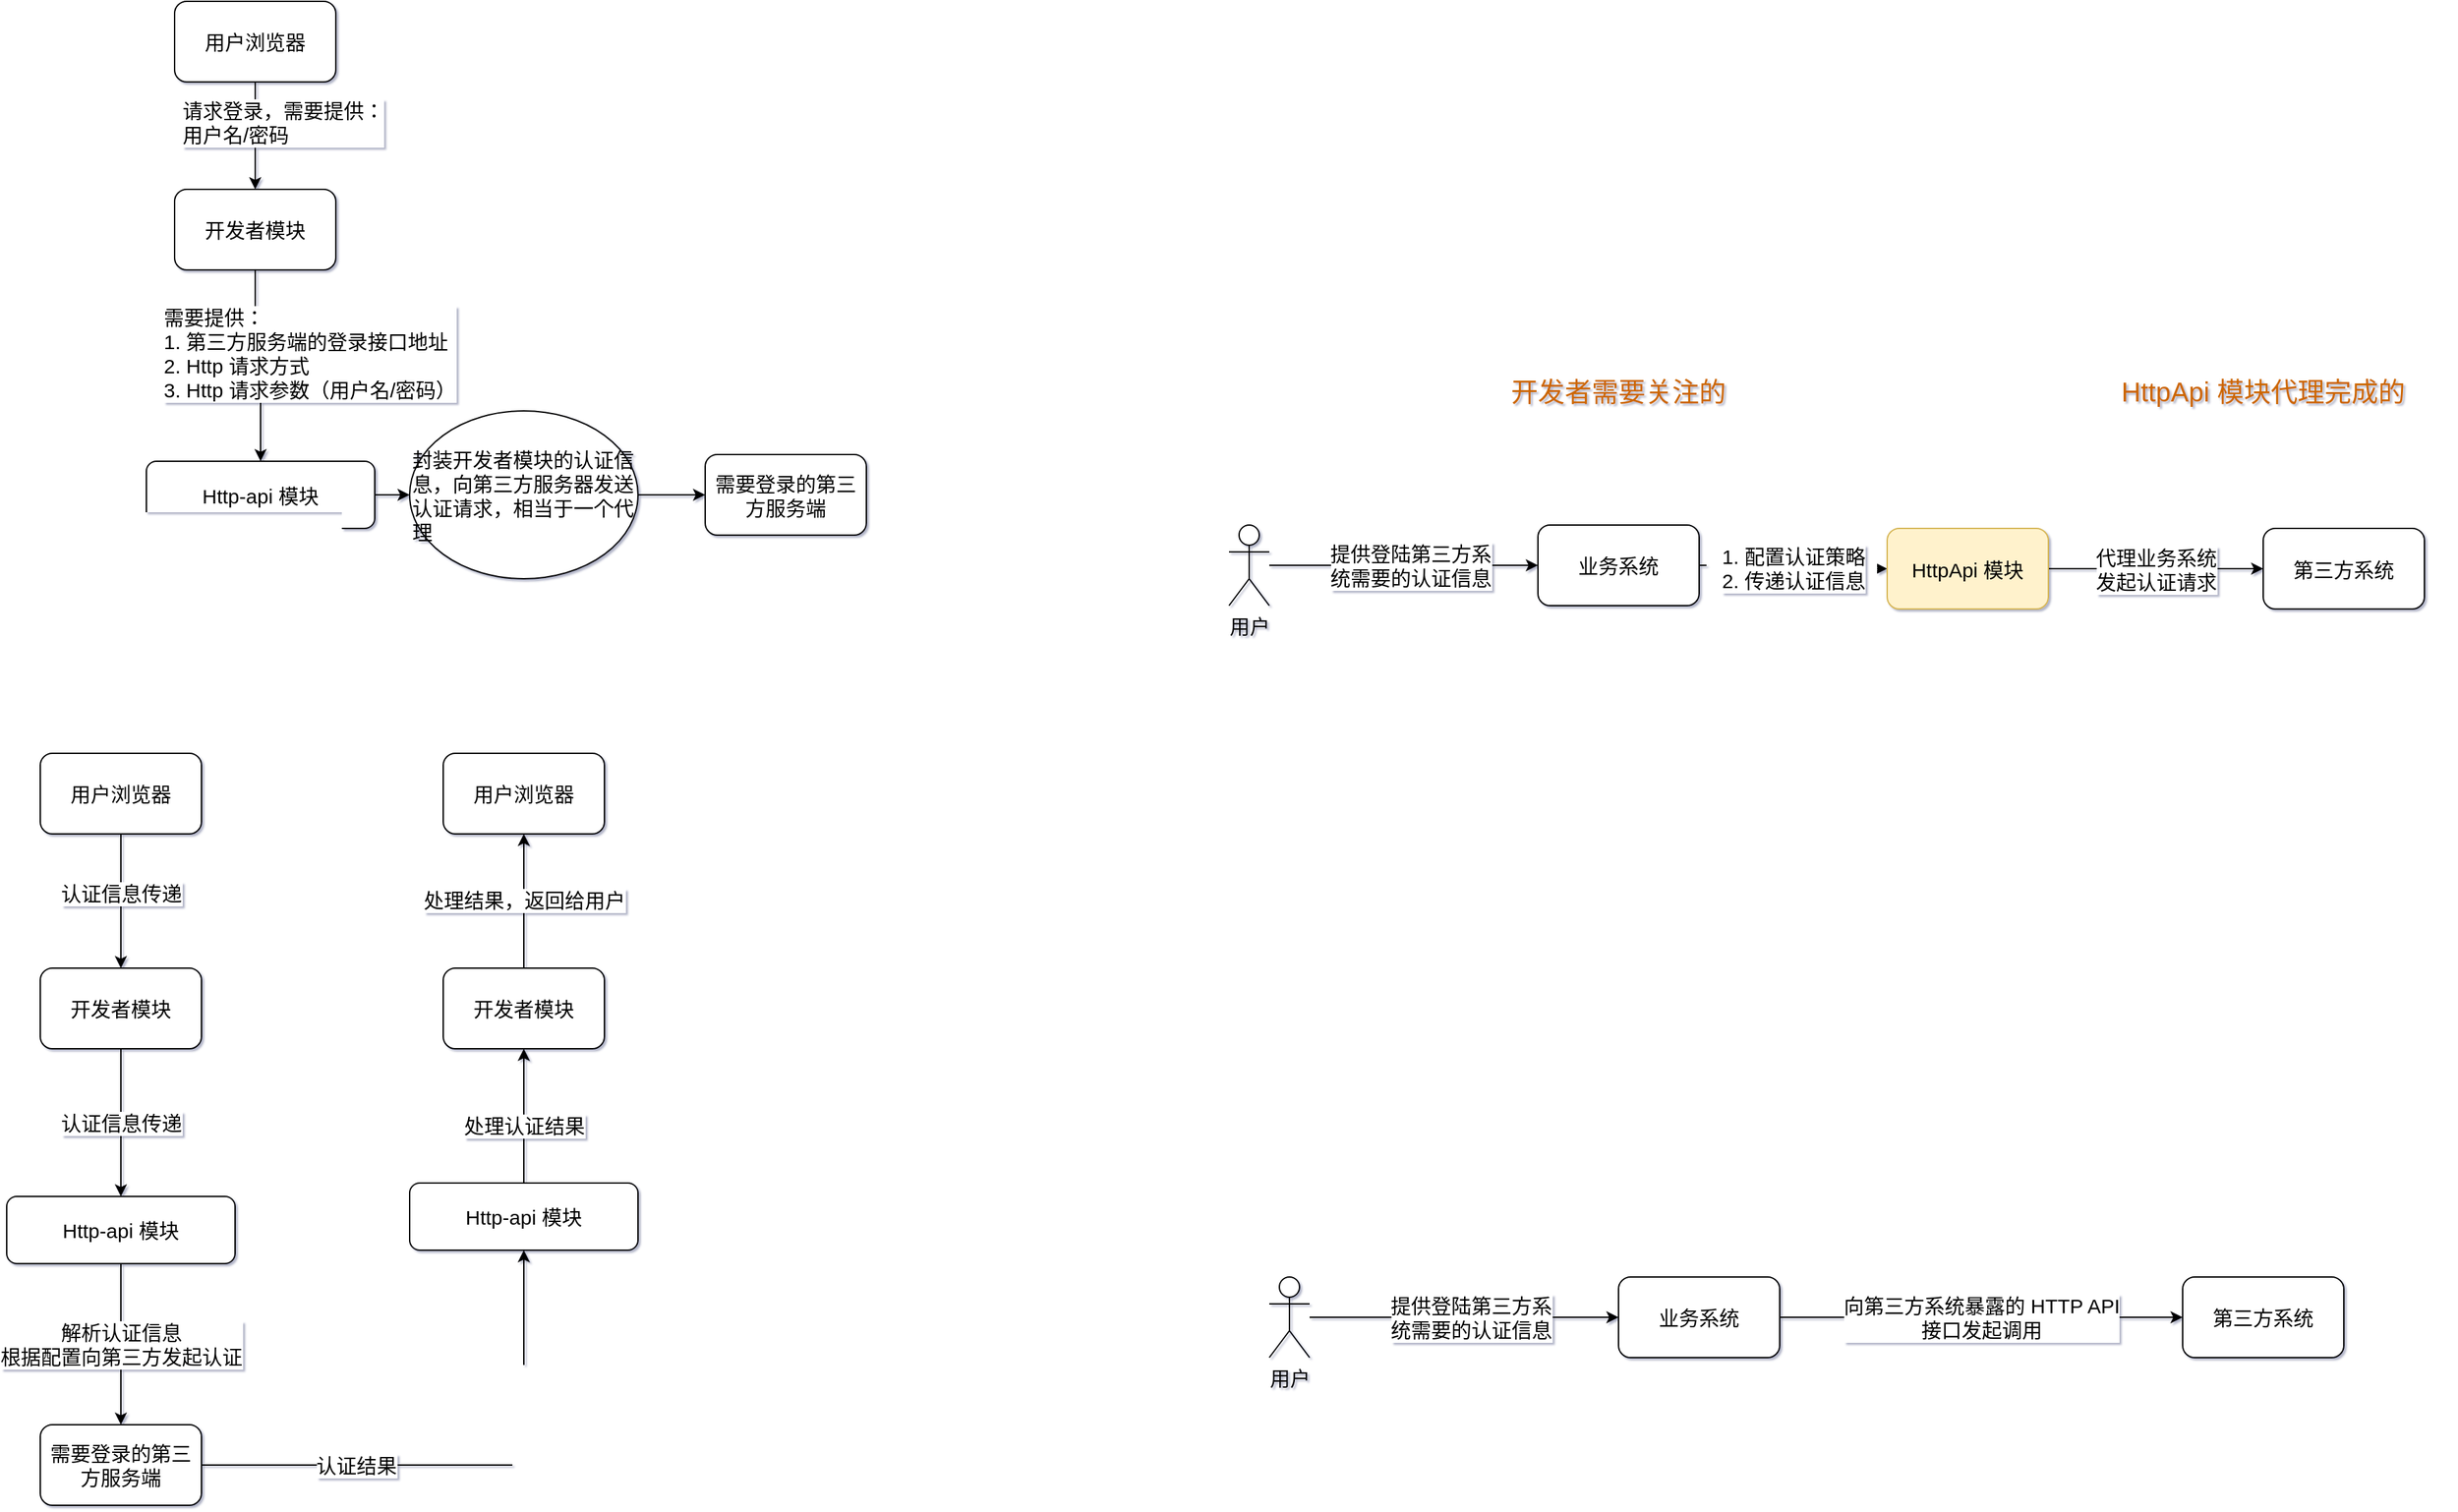 <mxfile version="14.9.5" type="github">
  <diagram id="p_AuhkS08W-NJMHdNWWe" name="Page-1">
    <mxGraphModel dx="1212" dy="651" grid="1" gridSize="10" guides="1" tooltips="1" connect="1" arrows="1" fold="1" page="0" pageScale="1" pageWidth="980" pageHeight="1390" math="0" shadow="1">
      <root>
        <mxCell id="0" />
        <mxCell id="1" parent="0" />
        <mxCell id="_l9vlkcQ-5JWNDTTZ1Og-11" value="" style="endArrow=none;dashed=1;html=1;strokeWidth=4;fontSize=15;fillColor=#d5e8d4;strokeColor=#82b366;" parent="1" edge="1">
          <mxGeometry width="50" height="50" relative="1" as="geometry">
            <mxPoint x="1599.5" y="900" as="sourcePoint" />
            <mxPoint x="1599.5" y="440" as="targetPoint" />
          </mxGeometry>
        </mxCell>
        <mxCell id="QOy7W9CVPE825VVzmBQF-8" style="edgeStyle=orthogonalEdgeStyle;rounded=0;orthogonalLoop=1;jettySize=auto;html=1;fontSize=15;" parent="1" source="QOy7W9CVPE825VVzmBQF-1" target="QOy7W9CVPE825VVzmBQF-2" edge="1">
          <mxGeometry relative="1" as="geometry" />
        </mxCell>
        <mxCell id="QOy7W9CVPE825VVzmBQF-9" value="需要提供：&lt;br style=&quot;font-size: 15px;&quot;&gt;1. 第三方服务端的登录接口地址&lt;br style=&quot;font-size: 15px;&quot;&gt;2. Http 请求方式&lt;br style=&quot;font-size: 15px;&quot;&gt;3. Http 请求参数（用户名/密码）" style="edgeLabel;html=1;align=left;verticalAlign=middle;resizable=0;points=[];fontSize=15;" parent="QOy7W9CVPE825VVzmBQF-8" vertex="1" connectable="0">
          <mxGeometry x="-0.154" relative="1" as="geometry">
            <mxPoint x="-70" as="offset" />
          </mxGeometry>
        </mxCell>
        <mxCell id="QOy7W9CVPE825VVzmBQF-1" value="开发者模块" style="rounded=1;whiteSpace=wrap;html=1;fontSize=15;" parent="1" vertex="1">
          <mxGeometry x="265" y="360" width="120" height="60" as="geometry" />
        </mxCell>
        <mxCell id="QOy7W9CVPE825VVzmBQF-15" style="edgeStyle=orthogonalEdgeStyle;rounded=0;orthogonalLoop=1;jettySize=auto;html=1;entryX=0;entryY=0.5;entryDx=0;entryDy=0;fontSize=15;" parent="1" source="QOy7W9CVPE825VVzmBQF-2" target="QOy7W9CVPE825VVzmBQF-12" edge="1">
          <mxGeometry relative="1" as="geometry" />
        </mxCell>
        <mxCell id="QOy7W9CVPE825VVzmBQF-2" value="Http-api 模块" style="rounded=1;whiteSpace=wrap;html=1;fontSize=15;" parent="1" vertex="1">
          <mxGeometry x="244" y="562.5" width="170" height="50" as="geometry" />
        </mxCell>
        <mxCell id="QOy7W9CVPE825VVzmBQF-3" value="需要登录的第三方服务端" style="rounded=1;whiteSpace=wrap;html=1;fontSize=15;" parent="1" vertex="1">
          <mxGeometry x="660" y="557.5" width="120" height="60" as="geometry" />
        </mxCell>
        <mxCell id="QOy7W9CVPE825VVzmBQF-5" style="edgeStyle=orthogonalEdgeStyle;rounded=0;orthogonalLoop=1;jettySize=auto;html=1;fontSize=15;" parent="1" source="QOy7W9CVPE825VVzmBQF-4" target="QOy7W9CVPE825VVzmBQF-1" edge="1">
          <mxGeometry relative="1" as="geometry" />
        </mxCell>
        <mxCell id="QOy7W9CVPE825VVzmBQF-6" value="请求登录，需要提供：&lt;br style=&quot;font-size: 15px;&quot;&gt;用户名/密码" style="edgeLabel;html=1;align=left;verticalAlign=middle;resizable=0;points=[];fontSize=15;" parent="QOy7W9CVPE825VVzmBQF-5" vertex="1" connectable="0">
          <mxGeometry x="-0.354" y="1" relative="1" as="geometry">
            <mxPoint x="-57" y="4" as="offset" />
          </mxGeometry>
        </mxCell>
        <mxCell id="QOy7W9CVPE825VVzmBQF-4" value="用户浏览器" style="rounded=1;whiteSpace=wrap;html=1;fontSize=15;" parent="1" vertex="1">
          <mxGeometry x="265" y="220" width="120" height="60" as="geometry" />
        </mxCell>
        <mxCell id="QOy7W9CVPE825VVzmBQF-17" style="edgeStyle=orthogonalEdgeStyle;rounded=0;orthogonalLoop=1;jettySize=auto;html=1;exitX=1;exitY=0.5;exitDx=0;exitDy=0;entryX=0;entryY=0.5;entryDx=0;entryDy=0;fontSize=15;" parent="1" source="QOy7W9CVPE825VVzmBQF-12" target="QOy7W9CVPE825VVzmBQF-3" edge="1">
          <mxGeometry relative="1" as="geometry" />
        </mxCell>
        <mxCell id="QOy7W9CVPE825VVzmBQF-12" value="&lt;font style=&quot;font-size: 15px;&quot;&gt;封装开发者模块的认证信息，向第三方服务器发送认证请求，相当于一个代理&lt;/font&gt;" style="ellipse;whiteSpace=wrap;html=1;align=left;fontSize=15;" parent="1" vertex="1">
          <mxGeometry x="440" y="525" width="170" height="125" as="geometry" />
        </mxCell>
        <mxCell id="v0BDX90ooCMmWKhYHN8K-5" style="edgeStyle=orthogonalEdgeStyle;rounded=0;orthogonalLoop=1;jettySize=auto;html=1;entryX=0.5;entryY=0;entryDx=0;entryDy=0;fontSize=15;" parent="1" source="v0BDX90ooCMmWKhYHN8K-1" target="v0BDX90ooCMmWKhYHN8K-2" edge="1">
          <mxGeometry relative="1" as="geometry" />
        </mxCell>
        <mxCell id="v0BDX90ooCMmWKhYHN8K-6" value="认证信息传递" style="edgeLabel;html=1;align=center;verticalAlign=middle;resizable=0;points=[];fontSize=15;" parent="v0BDX90ooCMmWKhYHN8K-5" vertex="1" connectable="0">
          <mxGeometry x="-0.399" y="-1" relative="1" as="geometry">
            <mxPoint x="1" y="14" as="offset" />
          </mxGeometry>
        </mxCell>
        <mxCell id="v0BDX90ooCMmWKhYHN8K-1" value="用户浏览器" style="rounded=1;whiteSpace=wrap;html=1;fontSize=15;" parent="1" vertex="1">
          <mxGeometry x="165" y="780" width="120" height="60" as="geometry" />
        </mxCell>
        <mxCell id="CJJ12qJy6CefM_HKYV5f-1" value="&lt;font style=&quot;font-size: 15px&quot;&gt;认证信息传递&lt;/font&gt;" style="edgeStyle=orthogonalEdgeStyle;rounded=0;orthogonalLoop=1;jettySize=auto;html=1;" edge="1" parent="1" source="v0BDX90ooCMmWKhYHN8K-2" target="v0BDX90ooCMmWKhYHN8K-3">
          <mxGeometry relative="1" as="geometry" />
        </mxCell>
        <mxCell id="v0BDX90ooCMmWKhYHN8K-2" value="开发者模块" style="rounded=1;whiteSpace=wrap;html=1;fontSize=15;" parent="1" vertex="1">
          <mxGeometry x="165" y="940" width="120" height="60" as="geometry" />
        </mxCell>
        <mxCell id="v0BDX90ooCMmWKhYHN8K-10" style="edgeStyle=orthogonalEdgeStyle;rounded=0;orthogonalLoop=1;jettySize=auto;html=1;fontSize=15;" parent="1" source="v0BDX90ooCMmWKhYHN8K-3" target="v0BDX90ooCMmWKhYHN8K-4" edge="1">
          <mxGeometry relative="1" as="geometry" />
        </mxCell>
        <mxCell id="v0BDX90ooCMmWKhYHN8K-12" value="解析认证信息&lt;br&gt;根据配置向第三方发起认证" style="edgeLabel;html=1;align=center;verticalAlign=middle;resizable=0;points=[];fontSize=15;" parent="v0BDX90ooCMmWKhYHN8K-10" vertex="1" connectable="0">
          <mxGeometry x="-0.199" y="1" relative="1" as="geometry">
            <mxPoint x="-1" y="12" as="offset" />
          </mxGeometry>
        </mxCell>
        <mxCell id="v0BDX90ooCMmWKhYHN8K-3" value="Http-api 模块" style="rounded=1;whiteSpace=wrap;html=1;fontSize=15;" parent="1" vertex="1">
          <mxGeometry x="140" y="1110" width="170" height="50" as="geometry" />
        </mxCell>
        <mxCell id="v0BDX90ooCMmWKhYHN8K-13" style="edgeStyle=orthogonalEdgeStyle;rounded=0;orthogonalLoop=1;jettySize=auto;html=1;exitX=1;exitY=0.5;exitDx=0;exitDy=0;entryX=0.5;entryY=1;entryDx=0;entryDy=0;fontSize=15;" parent="1" source="v0BDX90ooCMmWKhYHN8K-4" target="v0BDX90ooCMmWKhYHN8K-14" edge="1">
          <mxGeometry relative="1" as="geometry">
            <mxPoint x="725" y="1180" as="targetPoint" />
          </mxGeometry>
        </mxCell>
        <mxCell id="v0BDX90ooCMmWKhYHN8K-15" value="认证结果" style="edgeLabel;html=1;align=center;verticalAlign=middle;resizable=0;points=[];fontSize=15;" parent="v0BDX90ooCMmWKhYHN8K-13" vertex="1" connectable="0">
          <mxGeometry x="-0.193" relative="1" as="geometry">
            <mxPoint x="-47" as="offset" />
          </mxGeometry>
        </mxCell>
        <mxCell id="v0BDX90ooCMmWKhYHN8K-4" value="需要登录的第三方服务端" style="rounded=1;whiteSpace=wrap;html=1;fontSize=15;" parent="1" vertex="1">
          <mxGeometry x="165" y="1280" width="120" height="60" as="geometry" />
        </mxCell>
        <mxCell id="v0BDX90ooCMmWKhYHN8K-16" value="" style="edgeStyle=orthogonalEdgeStyle;rounded=0;orthogonalLoop=1;jettySize=auto;html=1;fontSize=15;" parent="1" source="v0BDX90ooCMmWKhYHN8K-14" target="v0BDX90ooCMmWKhYHN8K-17" edge="1">
          <mxGeometry x="-0.417" relative="1" as="geometry">
            <mxPoint x="525" y="1040" as="targetPoint" />
            <mxPoint as="offset" />
          </mxGeometry>
        </mxCell>
        <mxCell id="v0BDX90ooCMmWKhYHN8K-18" value="处理认证结果" style="edgeLabel;html=1;align=center;verticalAlign=middle;resizable=0;points=[];fontSize=15;" parent="v0BDX90ooCMmWKhYHN8K-16" vertex="1" connectable="0">
          <mxGeometry x="0.665" y="-1" relative="1" as="geometry">
            <mxPoint x="-1" y="40" as="offset" />
          </mxGeometry>
        </mxCell>
        <mxCell id="v0BDX90ooCMmWKhYHN8K-14" value="Http-api 模块" style="rounded=1;whiteSpace=wrap;html=1;fontSize=15;" parent="1" vertex="1">
          <mxGeometry x="440" y="1100" width="170" height="50" as="geometry" />
        </mxCell>
        <mxCell id="v0BDX90ooCMmWKhYHN8K-19" style="edgeStyle=orthogonalEdgeStyle;rounded=0;orthogonalLoop=1;jettySize=auto;html=1;entryX=0.5;entryY=1;entryDx=0;entryDy=0;fontSize=15;" parent="1" source="v0BDX90ooCMmWKhYHN8K-17" target="v0BDX90ooCMmWKhYHN8K-21" edge="1">
          <mxGeometry relative="1" as="geometry">
            <mxPoint x="510" y="790" as="targetPoint" />
          </mxGeometry>
        </mxCell>
        <mxCell id="v0BDX90ooCMmWKhYHN8K-20" value="处理结果，返回给用户" style="edgeLabel;html=1;align=center;verticalAlign=middle;resizable=0;points=[];fontSize=15;" parent="v0BDX90ooCMmWKhYHN8K-19" vertex="1" connectable="0">
          <mxGeometry x="0.183" relative="1" as="geometry">
            <mxPoint y="8" as="offset" />
          </mxGeometry>
        </mxCell>
        <mxCell id="v0BDX90ooCMmWKhYHN8K-17" value="开发者模块" style="rounded=1;whiteSpace=wrap;html=1;fontSize=15;" parent="1" vertex="1">
          <mxGeometry x="465" y="940" width="120" height="60" as="geometry" />
        </mxCell>
        <mxCell id="v0BDX90ooCMmWKhYHN8K-21" value="用户浏览器" style="rounded=1;whiteSpace=wrap;html=1;fontSize=15;" parent="1" vertex="1">
          <mxGeometry x="465" y="780" width="120" height="60" as="geometry" />
        </mxCell>
        <mxCell id="_l9vlkcQ-5JWNDTTZ1Og-5" value="提供登陆第三方系&lt;br style=&quot;font-size: 15px;&quot;&gt;统需要的认证信息" style="edgeStyle=orthogonalEdgeStyle;rounded=0;orthogonalLoop=1;jettySize=auto;html=1;entryX=0;entryY=0.5;entryDx=0;entryDy=0;fontSize=15;" parent="1" source="_l9vlkcQ-5JWNDTTZ1Og-3" target="_l9vlkcQ-5JWNDTTZ1Og-4" edge="1">
          <mxGeometry x="0.043" relative="1" as="geometry">
            <mxPoint as="offset" />
          </mxGeometry>
        </mxCell>
        <mxCell id="_l9vlkcQ-5JWNDTTZ1Og-3" value="用户" style="shape=umlActor;verticalLabelPosition=bottom;verticalAlign=top;html=1;outlineConnect=0;fontSize=15;" parent="1" vertex="1">
          <mxGeometry x="1050" y="610" width="30" height="60" as="geometry" />
        </mxCell>
        <mxCell id="_l9vlkcQ-5JWNDTTZ1Og-7" value="1. 配置认证策略&lt;br style=&quot;font-size: 15px;&quot;&gt;2. 传递认证信息" style="edgeStyle=orthogonalEdgeStyle;rounded=0;orthogonalLoop=1;jettySize=auto;html=1;entryX=0;entryY=0.5;entryDx=0;entryDy=0;fontSize=15;" parent="1" source="_l9vlkcQ-5JWNDTTZ1Og-4" target="_l9vlkcQ-5JWNDTTZ1Og-6" edge="1">
          <mxGeometry relative="1" as="geometry" />
        </mxCell>
        <mxCell id="_l9vlkcQ-5JWNDTTZ1Og-4" value="业务系统" style="rounded=1;whiteSpace=wrap;html=1;fontSize=15;" parent="1" vertex="1">
          <mxGeometry x="1280" y="610" width="120" height="60" as="geometry" />
        </mxCell>
        <mxCell id="_l9vlkcQ-5JWNDTTZ1Og-10" value="代理业务系统&lt;br style=&quot;font-size: 15px&quot;&gt;发起认证请求" style="edgeStyle=orthogonalEdgeStyle;rounded=0;orthogonalLoop=1;jettySize=auto;html=1;fontSize=15;" parent="1" source="_l9vlkcQ-5JWNDTTZ1Og-6" target="_l9vlkcQ-5JWNDTTZ1Og-9" edge="1">
          <mxGeometry relative="1" as="geometry" />
        </mxCell>
        <mxCell id="_l9vlkcQ-5JWNDTTZ1Og-6" value="HttpApi 模块" style="rounded=1;whiteSpace=wrap;html=1;fontSize=15;fillColor=#fff2cc;strokeColor=#d6b656;" parent="1" vertex="1">
          <mxGeometry x="1540" y="612.5" width="120" height="60" as="geometry" />
        </mxCell>
        <mxCell id="_l9vlkcQ-5JWNDTTZ1Og-9" value="第三方系统" style="whiteSpace=wrap;html=1;rounded=1;fontSize=15;" parent="1" vertex="1">
          <mxGeometry x="1820" y="612.5" width="120" height="60" as="geometry" />
        </mxCell>
        <mxCell id="_l9vlkcQ-5JWNDTTZ1Og-14" value="开发者需要关注的" style="text;html=1;strokeColor=none;fillColor=none;align=center;verticalAlign=middle;whiteSpace=wrap;rounded=0;fontSize=20;fontColor=#CC6600;" parent="1" vertex="1">
          <mxGeometry x="1235" y="480" width="210" height="60" as="geometry" />
        </mxCell>
        <mxCell id="_l9vlkcQ-5JWNDTTZ1Og-15" value="HttpApi 模块代理完成的" style="text;html=1;strokeColor=none;fillColor=none;align=center;verticalAlign=middle;whiteSpace=wrap;rounded=0;fontSize=20;fontColor=#CC6600;" parent="1" vertex="1">
          <mxGeometry x="1680" y="480" width="280" height="60" as="geometry" />
        </mxCell>
        <mxCell id="8oIE3dojvbBHtXdzvIme-2" value="提供登陆第三方系&lt;br style=&quot;font-size: 15px;&quot;&gt;统需要的认证信息" style="edgeStyle=orthogonalEdgeStyle;rounded=0;orthogonalLoop=1;jettySize=auto;html=1;entryX=0;entryY=0.5;entryDx=0;entryDy=0;fontSize=15;" parent="1" source="8oIE3dojvbBHtXdzvIme-3" target="8oIE3dojvbBHtXdzvIme-5" edge="1">
          <mxGeometry x="0.043" relative="1" as="geometry">
            <mxPoint as="offset" />
          </mxGeometry>
        </mxCell>
        <mxCell id="8oIE3dojvbBHtXdzvIme-3" value="用户" style="shape=umlActor;verticalLabelPosition=bottom;verticalAlign=top;html=1;outlineConnect=0;fontSize=15;" parent="1" vertex="1">
          <mxGeometry x="1080" y="1170" width="30" height="60" as="geometry" />
        </mxCell>
        <mxCell id="8oIE3dojvbBHtXdzvIme-4" value="向第三方系统暴露的 HTTP API &lt;br&gt;接口发起调用" style="edgeStyle=orthogonalEdgeStyle;rounded=0;orthogonalLoop=1;jettySize=auto;html=1;fontSize=15;" parent="1" source="8oIE3dojvbBHtXdzvIme-5" target="8oIE3dojvbBHtXdzvIme-8" edge="1">
          <mxGeometry relative="1" as="geometry">
            <mxPoint x="1570" y="1202.5" as="targetPoint" />
          </mxGeometry>
        </mxCell>
        <mxCell id="8oIE3dojvbBHtXdzvIme-5" value="业务系统" style="rounded=1;whiteSpace=wrap;html=1;fontSize=15;" parent="1" vertex="1">
          <mxGeometry x="1340" y="1170" width="120" height="60" as="geometry" />
        </mxCell>
        <mxCell id="8oIE3dojvbBHtXdzvIme-8" value="第三方系统" style="whiteSpace=wrap;html=1;rounded=1;fontSize=15;" parent="1" vertex="1">
          <mxGeometry x="1760" y="1170" width="120" height="60" as="geometry" />
        </mxCell>
      </root>
    </mxGraphModel>
  </diagram>
</mxfile>
